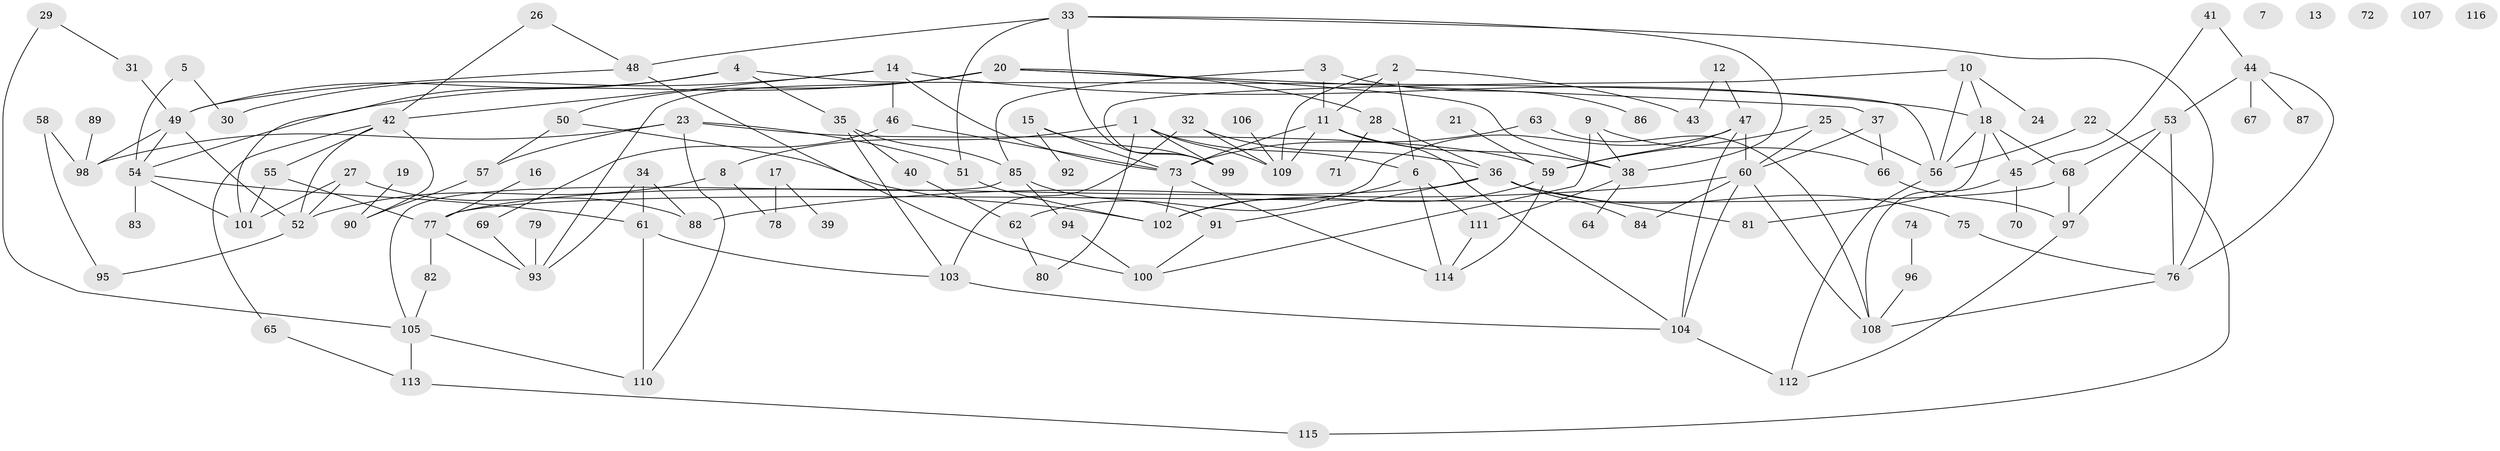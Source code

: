 // Generated by graph-tools (version 1.1) at 2025/13/03/09/25 04:13:06]
// undirected, 116 vertices, 182 edges
graph export_dot {
graph [start="1"]
  node [color=gray90,style=filled];
  1;
  2;
  3;
  4;
  5;
  6;
  7;
  8;
  9;
  10;
  11;
  12;
  13;
  14;
  15;
  16;
  17;
  18;
  19;
  20;
  21;
  22;
  23;
  24;
  25;
  26;
  27;
  28;
  29;
  30;
  31;
  32;
  33;
  34;
  35;
  36;
  37;
  38;
  39;
  40;
  41;
  42;
  43;
  44;
  45;
  46;
  47;
  48;
  49;
  50;
  51;
  52;
  53;
  54;
  55;
  56;
  57;
  58;
  59;
  60;
  61;
  62;
  63;
  64;
  65;
  66;
  67;
  68;
  69;
  70;
  71;
  72;
  73;
  74;
  75;
  76;
  77;
  78;
  79;
  80;
  81;
  82;
  83;
  84;
  85;
  86;
  87;
  88;
  89;
  90;
  91;
  92;
  93;
  94;
  95;
  96;
  97;
  98;
  99;
  100;
  101;
  102;
  103;
  104;
  105;
  106;
  107;
  108;
  109;
  110;
  111;
  112;
  113;
  114;
  115;
  116;
  1 -- 6;
  1 -- 8;
  1 -- 80;
  1 -- 99;
  1 -- 109;
  2 -- 6;
  2 -- 11;
  2 -- 43;
  2 -- 109;
  3 -- 11;
  3 -- 85;
  3 -- 86;
  4 -- 35;
  4 -- 49;
  4 -- 56;
  4 -- 101;
  5 -- 30;
  5 -- 54;
  6 -- 102;
  6 -- 111;
  6 -- 114;
  8 -- 52;
  8 -- 78;
  9 -- 38;
  9 -- 66;
  9 -- 100;
  10 -- 18;
  10 -- 24;
  10 -- 56;
  10 -- 99;
  11 -- 38;
  11 -- 73;
  11 -- 104;
  11 -- 109;
  12 -- 43;
  12 -- 47;
  14 -- 18;
  14 -- 30;
  14 -- 42;
  14 -- 46;
  14 -- 73;
  15 -- 73;
  15 -- 92;
  15 -- 99;
  16 -- 77;
  17 -- 39;
  17 -- 78;
  18 -- 45;
  18 -- 56;
  18 -- 68;
  18 -- 81;
  19 -- 90;
  20 -- 28;
  20 -- 37;
  20 -- 38;
  20 -- 50;
  20 -- 54;
  20 -- 93;
  21 -- 59;
  22 -- 56;
  22 -- 115;
  23 -- 51;
  23 -- 57;
  23 -- 59;
  23 -- 98;
  23 -- 110;
  25 -- 56;
  25 -- 59;
  25 -- 60;
  26 -- 42;
  26 -- 48;
  27 -- 52;
  27 -- 88;
  27 -- 101;
  28 -- 36;
  28 -- 71;
  29 -- 31;
  29 -- 105;
  31 -- 49;
  32 -- 36;
  32 -- 103;
  32 -- 109;
  33 -- 38;
  33 -- 48;
  33 -- 51;
  33 -- 76;
  33 -- 99;
  34 -- 61;
  34 -- 88;
  34 -- 93;
  35 -- 40;
  35 -- 85;
  35 -- 103;
  36 -- 75;
  36 -- 77;
  36 -- 81;
  36 -- 84;
  36 -- 91;
  37 -- 60;
  37 -- 66;
  38 -- 64;
  38 -- 111;
  40 -- 62;
  41 -- 44;
  41 -- 45;
  42 -- 52;
  42 -- 55;
  42 -- 65;
  42 -- 90;
  44 -- 53;
  44 -- 67;
  44 -- 76;
  44 -- 87;
  45 -- 70;
  45 -- 108;
  46 -- 69;
  46 -- 73;
  47 -- 59;
  47 -- 60;
  47 -- 62;
  47 -- 104;
  48 -- 49;
  48 -- 100;
  49 -- 52;
  49 -- 54;
  49 -- 98;
  50 -- 57;
  50 -- 102;
  51 -- 102;
  52 -- 95;
  53 -- 68;
  53 -- 76;
  53 -- 97;
  54 -- 61;
  54 -- 83;
  54 -- 101;
  55 -- 77;
  55 -- 101;
  56 -- 112;
  57 -- 90;
  58 -- 95;
  58 -- 98;
  59 -- 102;
  59 -- 114;
  60 -- 84;
  60 -- 88;
  60 -- 104;
  60 -- 108;
  61 -- 103;
  61 -- 110;
  62 -- 80;
  63 -- 73;
  63 -- 108;
  65 -- 113;
  66 -- 97;
  68 -- 77;
  68 -- 97;
  69 -- 93;
  73 -- 102;
  73 -- 114;
  74 -- 96;
  75 -- 76;
  76 -- 108;
  77 -- 82;
  77 -- 93;
  79 -- 93;
  82 -- 105;
  85 -- 91;
  85 -- 94;
  85 -- 105;
  89 -- 98;
  91 -- 100;
  94 -- 100;
  96 -- 108;
  97 -- 112;
  103 -- 104;
  104 -- 112;
  105 -- 110;
  105 -- 113;
  106 -- 109;
  111 -- 114;
  113 -- 115;
}
